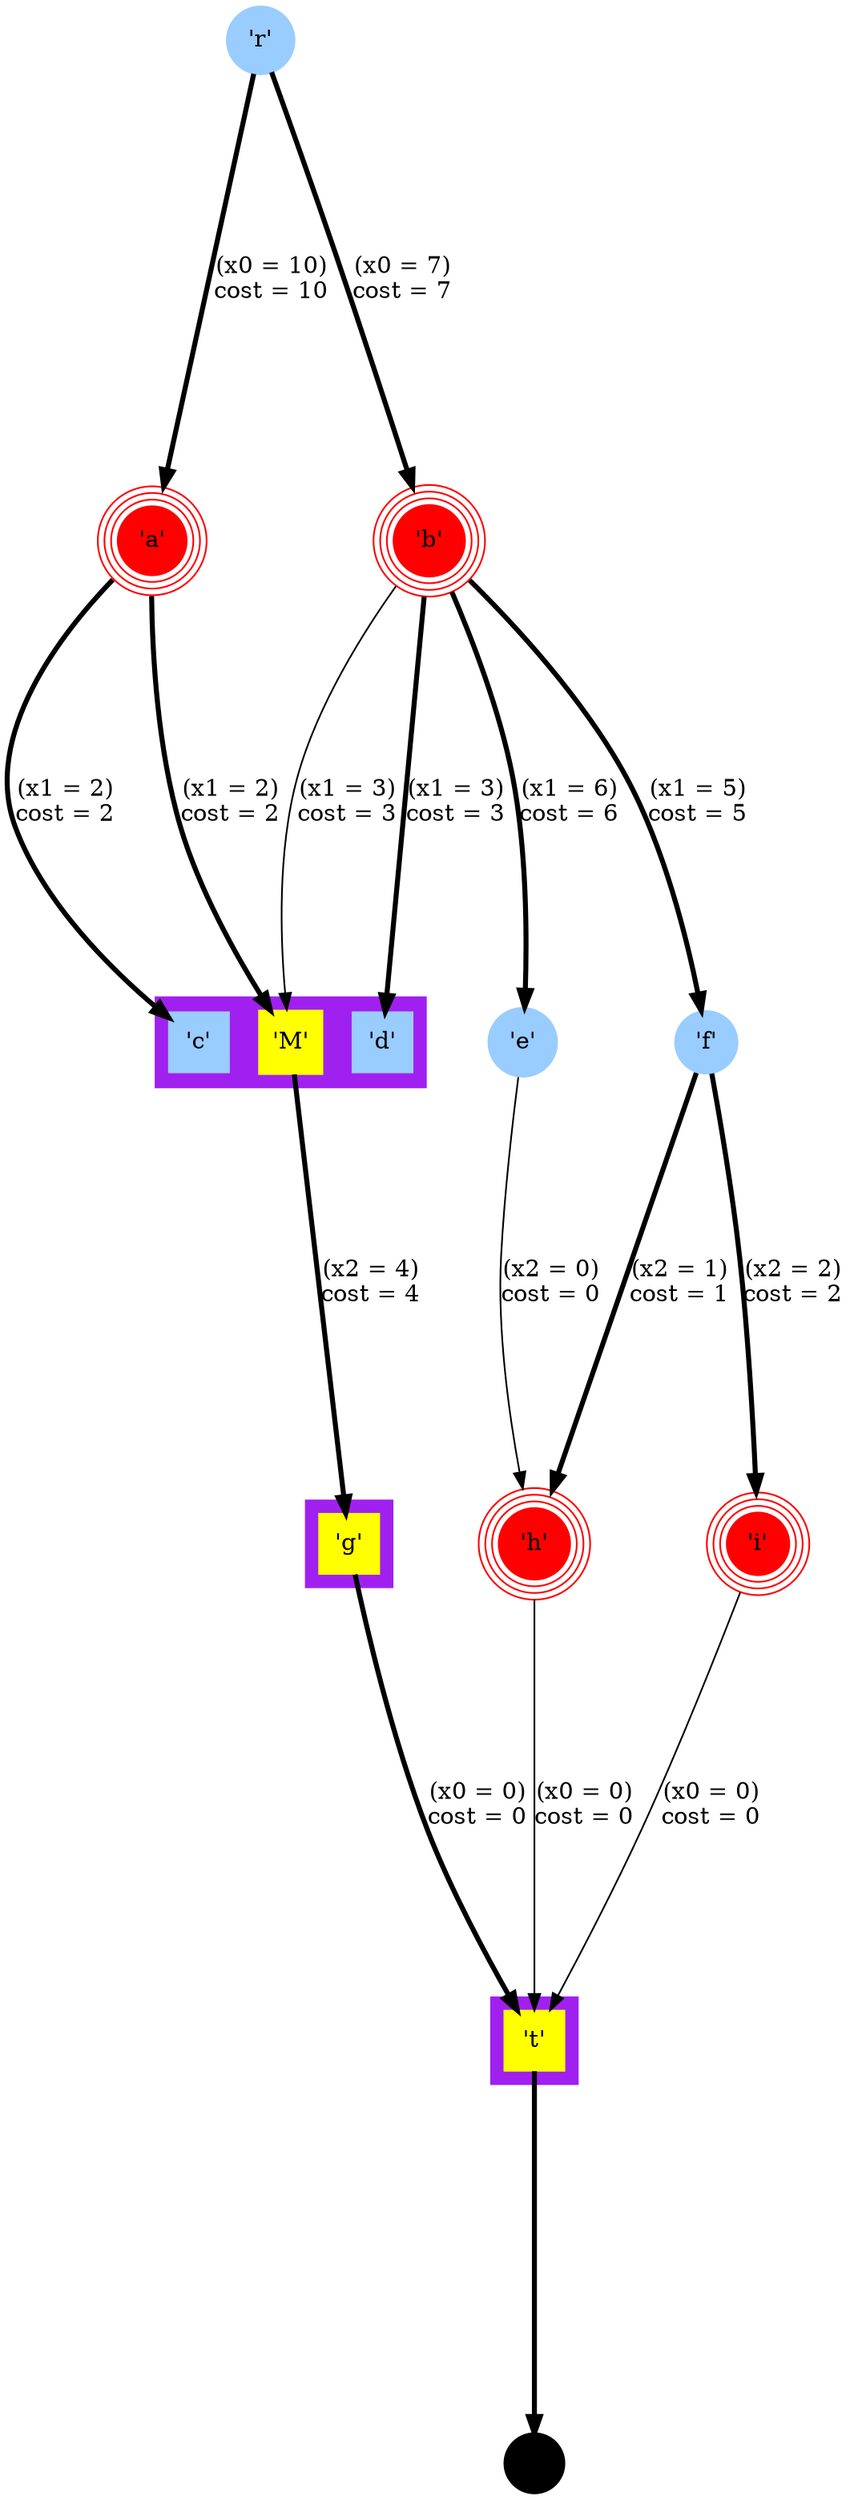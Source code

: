 digraph {
	ranksep = 3;

	0 [shape=circle,style=filled,color="#99ccff",peripheries=1,group="root",label="'r'"];
	1 [shape=circle,style=filled,color=red,peripheries=4,group="0",label="'a'"];
	0 -> 1 [penwidth=3,label="(x0 = 10)\ncost = 10"];
	2 [shape=circle,style=filled,color=red,peripheries=4,group="0",label="'b'"];
	0 -> 2 [penwidth=3,label="(x0 = 7)\ncost = 7"];
	3 [shape=square,style=filled,color="#99ccff",peripheries=1,group="1",label="'c'"];
	1 -> 3 [penwidth=3,label="(x1 = 2)\ncost = 2"];
	4 [shape=square,style=filled,color="#99ccff",peripheries=1,group="1",label="'d'"];
	2 -> 4 [penwidth=3,label="(x1 = 3)\ncost = 3"];
	5 [shape=circle,style=filled,color="#99ccff",peripheries=1,group="1",label="'e'"];
	2 -> 5 [penwidth=3,label="(x1 = 6)\ncost = 6"];
	6 [shape=circle,style=filled,color="#99ccff",peripheries=1,group="1",label="'f'"];
	2 -> 6 [penwidth=3,label="(x1 = 5)\ncost = 5"];
	7 [shape=square,style=filled,color=yellow,peripheries=1,group="1",label="'M'"];
	2 -> 7 [penwidth=1,label="(x1 = 3)\ncost = 3"];
	1 -> 7 [penwidth=3,label="(x1 = 2)\ncost = 2"];
	8 [shape=circle,style=filled,color=red,peripheries=4,group="2",label="'h'"];
	6 -> 8 [penwidth=3,label="(x2 = 1)\ncost = 1"];
	5 -> 8 [penwidth=1,label="(x2 = 0)\ncost = 0"];
	9 [shape=circle,style=filled,color=red,peripheries=4,group="2",label="'i'"];
	6 -> 9 [penwidth=3,label="(x2 = 2)\ncost = 2"];
	10 [shape=square,style=filled,color=yellow,peripheries=1,group="2",label="'g'"];
	7 -> 10 [penwidth=3,label="(x2 = 4)\ncost = 4"];
	11 [shape=square,style=filled,color=yellow,peripheries=1,group="0",label="'t'"];
	9 -> 11 [penwidth=1,label="(x0 = 0)\ncost = 0"];
	10 -> 11 [penwidth=3,label="(x0 = 0)\ncost = 0"];
	8 -> 11 [penwidth=1,label="(x0 = 0)\ncost = 0"];
	subgraph cluster_2 {
		style=filled;
		color=purple;
		3;4;7
	};
	subgraph cluster_3 {
		style=filled;
		color=purple;
		10
	};
	subgraph cluster_4 {
		style=filled;
		color=purple;
		11
	};
	terminal [shape="circle", label="", style="filled", color="black", group="terminal"];
	11 -> terminal [penwidth=3];
}
